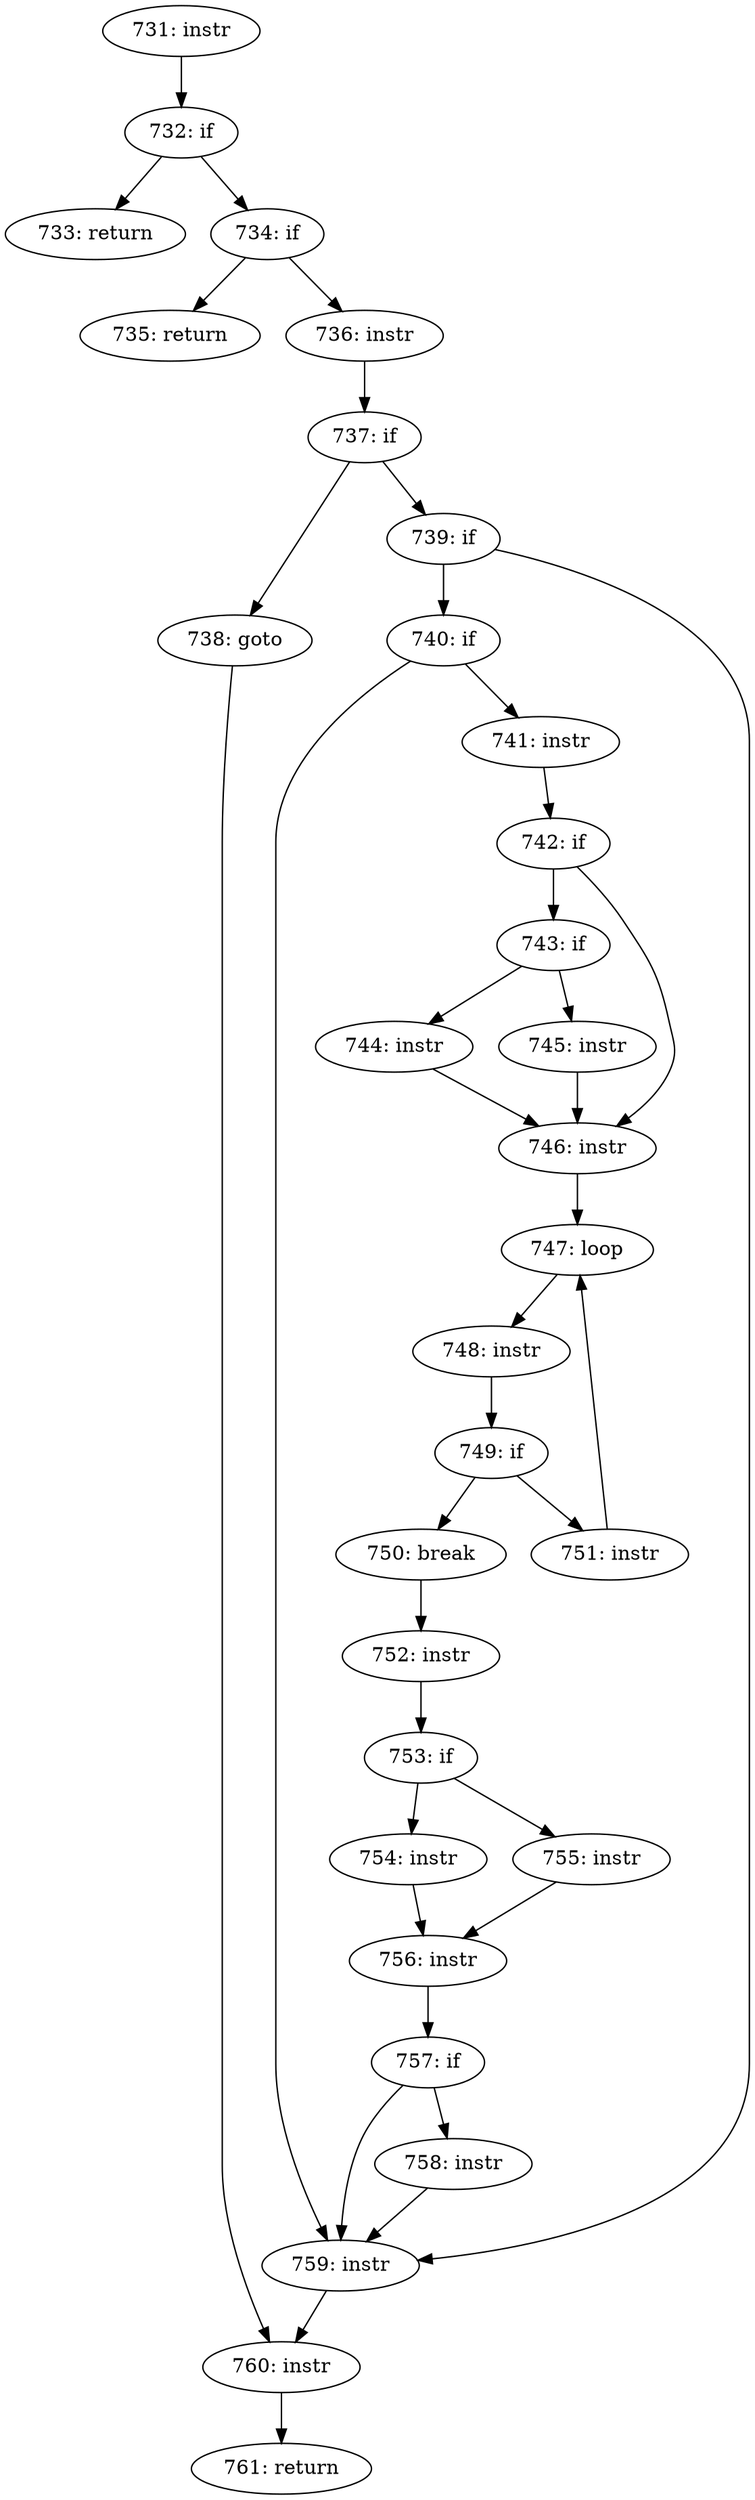 digraph CFG_tcp_rcv_space_adjust {
731 [label="731: instr"]
	731 -> 732
732 [label="732: if"]
	732 -> 733
	732 -> 734
733 [label="733: return"]
	
734 [label="734: if"]
	734 -> 735
	734 -> 736
735 [label="735: return"]
	
736 [label="736: instr"]
	736 -> 737
737 [label="737: if"]
	737 -> 738
	737 -> 739
738 [label="738: goto"]
	738 -> 760
739 [label="739: if"]
	739 -> 740
	739 -> 759
740 [label="740: if"]
	740 -> 741
	740 -> 759
741 [label="741: instr"]
	741 -> 742
742 [label="742: if"]
	742 -> 743
	742 -> 746
743 [label="743: if"]
	743 -> 744
	743 -> 745
744 [label="744: instr"]
	744 -> 746
745 [label="745: instr"]
	745 -> 746
746 [label="746: instr"]
	746 -> 747
747 [label="747: loop"]
	747 -> 748
748 [label="748: instr"]
	748 -> 749
749 [label="749: if"]
	749 -> 751
	749 -> 750
750 [label="750: break"]
	750 -> 752
751 [label="751: instr"]
	751 -> 747
752 [label="752: instr"]
	752 -> 753
753 [label="753: if"]
	753 -> 754
	753 -> 755
754 [label="754: instr"]
	754 -> 756
755 [label="755: instr"]
	755 -> 756
756 [label="756: instr"]
	756 -> 757
757 [label="757: if"]
	757 -> 758
	757 -> 759
758 [label="758: instr"]
	758 -> 759
759 [label="759: instr"]
	759 -> 760
760 [label="760: instr"]
	760 -> 761
761 [label="761: return"]
	
}
